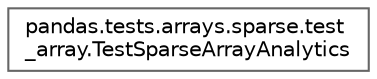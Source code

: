 digraph "Graphical Class Hierarchy"
{
 // LATEX_PDF_SIZE
  bgcolor="transparent";
  edge [fontname=Helvetica,fontsize=10,labelfontname=Helvetica,labelfontsize=10];
  node [fontname=Helvetica,fontsize=10,shape=box,height=0.2,width=0.4];
  rankdir="LR";
  Node0 [id="Node000000",label="pandas.tests.arrays.sparse.test\l_array.TestSparseArrayAnalytics",height=0.2,width=0.4,color="grey40", fillcolor="white", style="filled",URL="$d4/d21/classpandas_1_1tests_1_1arrays_1_1sparse_1_1test__array_1_1TestSparseArrayAnalytics.html",tooltip=" "];
}
